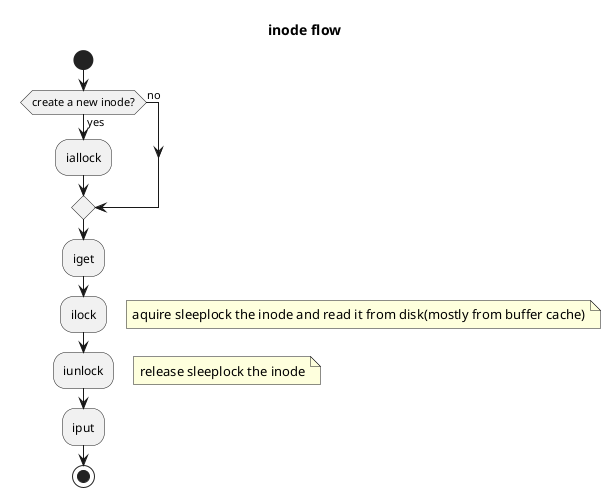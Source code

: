 @startuml
title inode flow
start

if (create a new inode?) then (yes)
:iallock;
else (no)
endif
:iget;
:ilock;
floating note right: aquire sleeplock the inode and read it from disk(mostly from buffer cache)
:iunlock;
floating note right: release sleeplock the inode
:iput;

stop
@enduml
